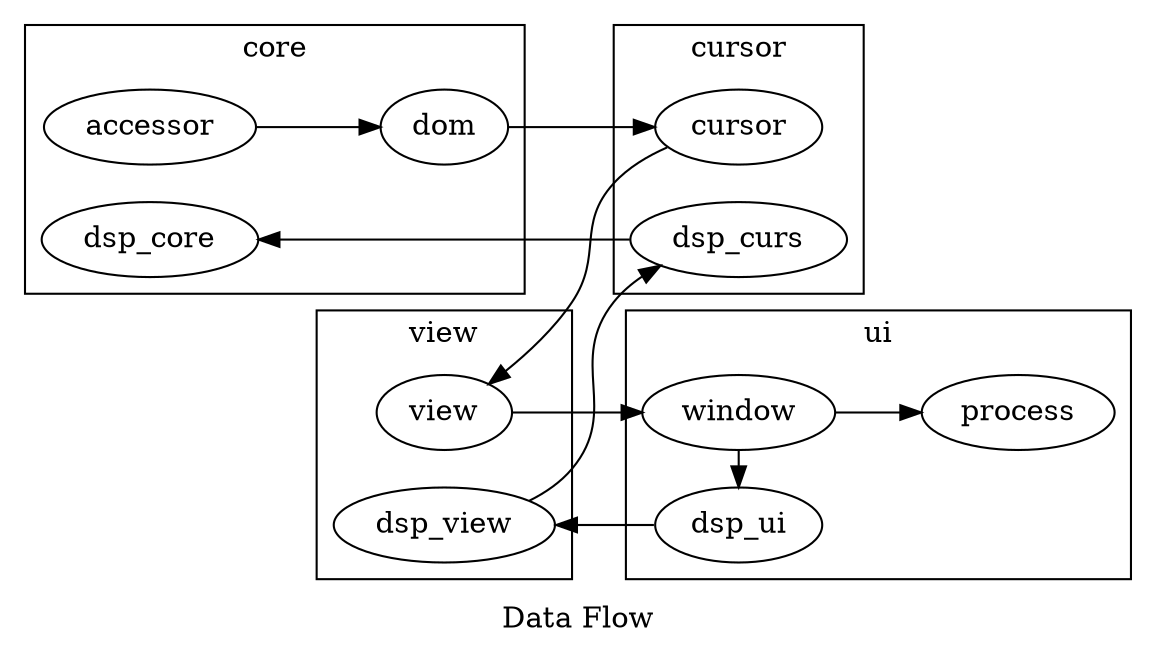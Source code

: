 digraph G {
  rankdir="LR"
  label="Data Flow"
  // splines=ortho

  dom -> cursor -> view -> window

  dsp_ui -> dsp_view -> dsp_curs -> dsp_core

  subgraph cluster_core {
    label="core"
    accessor -> dom
    dsp_core
  }
  subgraph cluster_curs {
    label="cursor"
    cursor
    dsp_curs
  }
  subgraph cluster_view {
    label="view"
    view
    dsp_view
  }
  subgraph cluster_ui {
    label="ui"
    window -> process
    window -> dsp_ui [constraint=false]
  }
}
